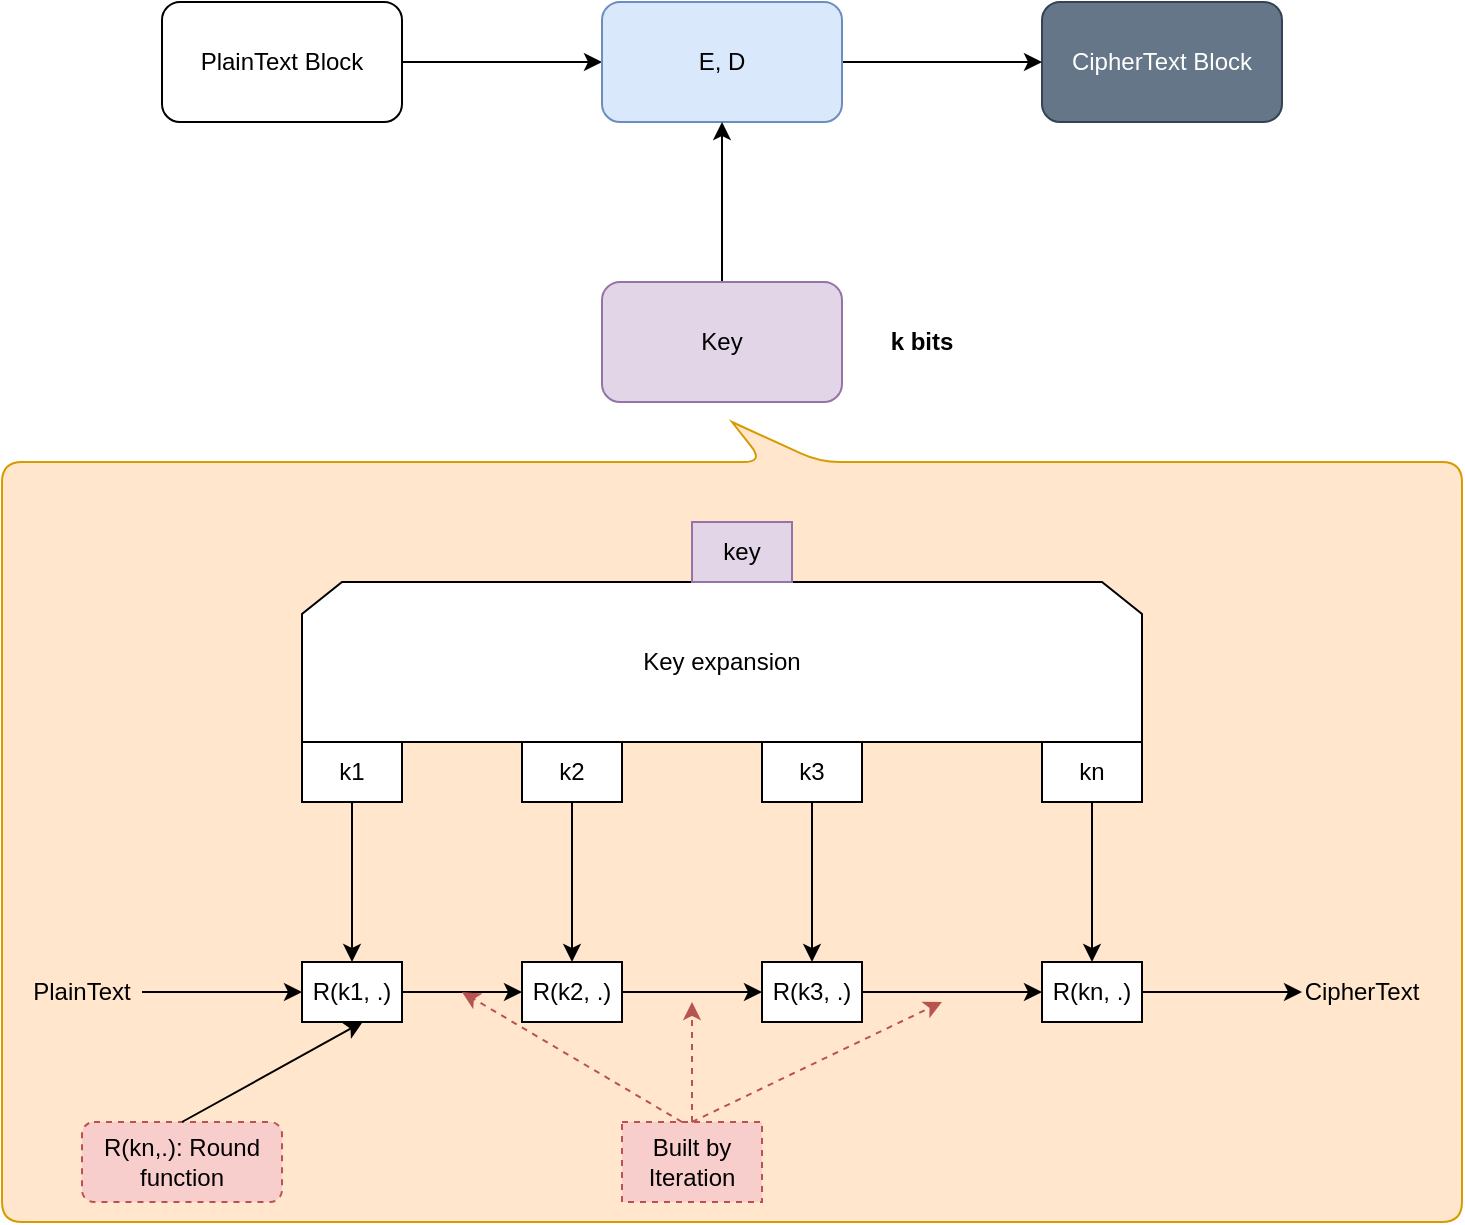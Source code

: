 <mxfile version="24.7.17">
  <diagram name="Page-1" id="WPhU2t0E94kaZn744OYN">
    <mxGraphModel dx="1364" dy="758" grid="1" gridSize="10" guides="1" tooltips="1" connect="1" arrows="1" fold="1" page="1" pageScale="1" pageWidth="850" pageHeight="1100" math="0" shadow="0">
      <root>
        <mxCell id="0" />
        <mxCell id="1" parent="0" />
        <mxCell id="BcccQLQgWYtOciiJbX3C-5" value="" style="edgeStyle=orthogonalEdgeStyle;rounded=0;orthogonalLoop=1;jettySize=auto;html=1;" edge="1" parent="1" source="BcccQLQgWYtOciiJbX3C-1" target="BcccQLQgWYtOciiJbX3C-3">
          <mxGeometry relative="1" as="geometry" />
        </mxCell>
        <mxCell id="BcccQLQgWYtOciiJbX3C-1" value="PlainText Block" style="rounded=1;whiteSpace=wrap;html=1;" vertex="1" parent="1">
          <mxGeometry x="170" y="160" width="120" height="60" as="geometry" />
        </mxCell>
        <mxCell id="BcccQLQgWYtOciiJbX3C-2" value="CipherText Block" style="rounded=1;whiteSpace=wrap;html=1;fillColor=#647687;fontColor=#ffffff;strokeColor=#314354;" vertex="1" parent="1">
          <mxGeometry x="610" y="160" width="120" height="60" as="geometry" />
        </mxCell>
        <mxCell id="BcccQLQgWYtOciiJbX3C-6" value="" style="edgeStyle=orthogonalEdgeStyle;rounded=0;orthogonalLoop=1;jettySize=auto;html=1;" edge="1" parent="1" source="BcccQLQgWYtOciiJbX3C-3" target="BcccQLQgWYtOciiJbX3C-2">
          <mxGeometry relative="1" as="geometry" />
        </mxCell>
        <mxCell id="BcccQLQgWYtOciiJbX3C-3" value="E, D" style="rounded=1;whiteSpace=wrap;html=1;fillColor=#dae8fc;strokeColor=#6c8ebf;" vertex="1" parent="1">
          <mxGeometry x="390" y="160" width="120" height="60" as="geometry" />
        </mxCell>
        <mxCell id="BcccQLQgWYtOciiJbX3C-8" value="" style="edgeStyle=orthogonalEdgeStyle;rounded=0;orthogonalLoop=1;jettySize=auto;html=1;" edge="1" parent="1" source="BcccQLQgWYtOciiJbX3C-7" target="BcccQLQgWYtOciiJbX3C-3">
          <mxGeometry relative="1" as="geometry" />
        </mxCell>
        <mxCell id="BcccQLQgWYtOciiJbX3C-7" value="Key" style="rounded=1;whiteSpace=wrap;html=1;fillColor=#e1d5e7;strokeColor=#9673a6;" vertex="1" parent="1">
          <mxGeometry x="390" y="300" width="120" height="60" as="geometry" />
        </mxCell>
        <mxCell id="BcccQLQgWYtOciiJbX3C-9" value="&lt;b&gt;k bits&lt;/b&gt;" style="text;html=1;align=center;verticalAlign=middle;whiteSpace=wrap;rounded=0;" vertex="1" parent="1">
          <mxGeometry x="520" y="315" width="60" height="30" as="geometry" />
        </mxCell>
        <mxCell id="BcccQLQgWYtOciiJbX3C-10" value="" style="shape=callout;whiteSpace=wrap;html=1;perimeter=calloutPerimeter;direction=west;size=20;position=0.44;base=28;fillColor=#ffe6cc;strokeColor=#d79b00;rounded=1;" vertex="1" parent="1">
          <mxGeometry x="90" y="370" width="730" height="400" as="geometry" />
        </mxCell>
        <mxCell id="BcccQLQgWYtOciiJbX3C-11" value="Key expansion" style="shape=loopLimit;whiteSpace=wrap;html=1;" vertex="1" parent="1">
          <mxGeometry x="240" y="450" width="420" height="80" as="geometry" />
        </mxCell>
        <mxCell id="BcccQLQgWYtOciiJbX3C-12" value="key" style="rounded=0;whiteSpace=wrap;html=1;fillColor=#e1d5e7;strokeColor=#9673a6;" vertex="1" parent="1">
          <mxGeometry x="435" y="420" width="50" height="30" as="geometry" />
        </mxCell>
        <mxCell id="BcccQLQgWYtOciiJbX3C-21" value="" style="edgeStyle=orthogonalEdgeStyle;rounded=0;orthogonalLoop=1;jettySize=auto;html=1;" edge="1" parent="1" source="BcccQLQgWYtOciiJbX3C-13" target="BcccQLQgWYtOciiJbX3C-17">
          <mxGeometry relative="1" as="geometry" />
        </mxCell>
        <mxCell id="BcccQLQgWYtOciiJbX3C-13" value="k1" style="rounded=0;whiteSpace=wrap;html=1;" vertex="1" parent="1">
          <mxGeometry x="240" y="530" width="50" height="30" as="geometry" />
        </mxCell>
        <mxCell id="BcccQLQgWYtOciiJbX3C-22" value="" style="edgeStyle=orthogonalEdgeStyle;rounded=0;orthogonalLoop=1;jettySize=auto;html=1;" edge="1" parent="1" source="BcccQLQgWYtOciiJbX3C-14" target="BcccQLQgWYtOciiJbX3C-18">
          <mxGeometry relative="1" as="geometry" />
        </mxCell>
        <mxCell id="BcccQLQgWYtOciiJbX3C-14" value="k2" style="rounded=0;whiteSpace=wrap;html=1;" vertex="1" parent="1">
          <mxGeometry x="350" y="530" width="50" height="30" as="geometry" />
        </mxCell>
        <mxCell id="BcccQLQgWYtOciiJbX3C-23" value="" style="edgeStyle=orthogonalEdgeStyle;rounded=0;orthogonalLoop=1;jettySize=auto;html=1;" edge="1" parent="1" source="BcccQLQgWYtOciiJbX3C-15" target="BcccQLQgWYtOciiJbX3C-19">
          <mxGeometry relative="1" as="geometry" />
        </mxCell>
        <mxCell id="BcccQLQgWYtOciiJbX3C-15" value="k3" style="rounded=0;whiteSpace=wrap;html=1;" vertex="1" parent="1">
          <mxGeometry x="470" y="530" width="50" height="30" as="geometry" />
        </mxCell>
        <mxCell id="BcccQLQgWYtOciiJbX3C-24" value="" style="edgeStyle=orthogonalEdgeStyle;rounded=0;orthogonalLoop=1;jettySize=auto;html=1;" edge="1" parent="1" source="BcccQLQgWYtOciiJbX3C-16" target="BcccQLQgWYtOciiJbX3C-20">
          <mxGeometry relative="1" as="geometry" />
        </mxCell>
        <mxCell id="BcccQLQgWYtOciiJbX3C-16" value="kn" style="rounded=0;whiteSpace=wrap;html=1;" vertex="1" parent="1">
          <mxGeometry x="610" y="530" width="50" height="30" as="geometry" />
        </mxCell>
        <mxCell id="BcccQLQgWYtOciiJbX3C-27" value="" style="edgeStyle=orthogonalEdgeStyle;rounded=0;orthogonalLoop=1;jettySize=auto;html=1;" edge="1" parent="1" source="BcccQLQgWYtOciiJbX3C-17" target="BcccQLQgWYtOciiJbX3C-18">
          <mxGeometry relative="1" as="geometry" />
        </mxCell>
        <mxCell id="BcccQLQgWYtOciiJbX3C-17" value="R(k1, .)" style="rounded=0;whiteSpace=wrap;html=1;" vertex="1" parent="1">
          <mxGeometry x="240" y="640" width="50" height="30" as="geometry" />
        </mxCell>
        <mxCell id="BcccQLQgWYtOciiJbX3C-28" value="" style="edgeStyle=orthogonalEdgeStyle;rounded=0;orthogonalLoop=1;jettySize=auto;html=1;" edge="1" parent="1" source="BcccQLQgWYtOciiJbX3C-18" target="BcccQLQgWYtOciiJbX3C-19">
          <mxGeometry relative="1" as="geometry" />
        </mxCell>
        <mxCell id="BcccQLQgWYtOciiJbX3C-18" value="R(k2, .)" style="rounded=0;whiteSpace=wrap;html=1;" vertex="1" parent="1">
          <mxGeometry x="350" y="640" width="50" height="30" as="geometry" />
        </mxCell>
        <mxCell id="BcccQLQgWYtOciiJbX3C-29" value="" style="edgeStyle=orthogonalEdgeStyle;rounded=0;orthogonalLoop=1;jettySize=auto;html=1;" edge="1" parent="1" source="BcccQLQgWYtOciiJbX3C-19" target="BcccQLQgWYtOciiJbX3C-20">
          <mxGeometry relative="1" as="geometry" />
        </mxCell>
        <mxCell id="BcccQLQgWYtOciiJbX3C-19" value="R(k3, .)" style="rounded=0;whiteSpace=wrap;html=1;" vertex="1" parent="1">
          <mxGeometry x="470" y="640" width="50" height="30" as="geometry" />
        </mxCell>
        <mxCell id="BcccQLQgWYtOciiJbX3C-31" value="" style="edgeStyle=orthogonalEdgeStyle;rounded=0;orthogonalLoop=1;jettySize=auto;html=1;" edge="1" parent="1" source="BcccQLQgWYtOciiJbX3C-20" target="BcccQLQgWYtOciiJbX3C-30">
          <mxGeometry relative="1" as="geometry" />
        </mxCell>
        <mxCell id="BcccQLQgWYtOciiJbX3C-20" value="R(kn, .)" style="rounded=0;whiteSpace=wrap;html=1;" vertex="1" parent="1">
          <mxGeometry x="610" y="640" width="50" height="30" as="geometry" />
        </mxCell>
        <mxCell id="BcccQLQgWYtOciiJbX3C-26" value="" style="edgeStyle=orthogonalEdgeStyle;rounded=0;orthogonalLoop=1;jettySize=auto;html=1;" edge="1" parent="1" source="BcccQLQgWYtOciiJbX3C-25" target="BcccQLQgWYtOciiJbX3C-17">
          <mxGeometry relative="1" as="geometry" />
        </mxCell>
        <mxCell id="BcccQLQgWYtOciiJbX3C-25" value="PlainText" style="text;html=1;align=center;verticalAlign=middle;whiteSpace=wrap;rounded=0;" vertex="1" parent="1">
          <mxGeometry x="100" y="640" width="60" height="30" as="geometry" />
        </mxCell>
        <mxCell id="BcccQLQgWYtOciiJbX3C-30" value="CipherText" style="text;html=1;align=center;verticalAlign=middle;whiteSpace=wrap;rounded=0;" vertex="1" parent="1">
          <mxGeometry x="740" y="640" width="60" height="30" as="geometry" />
        </mxCell>
        <mxCell id="BcccQLQgWYtOciiJbX3C-32" value="Built by Iteration" style="text;html=1;align=center;verticalAlign=middle;whiteSpace=wrap;rounded=0;fillColor=#f8cecc;strokeColor=#b85450;dashed=1;" vertex="1" parent="1">
          <mxGeometry x="400" y="720" width="70" height="40" as="geometry" />
        </mxCell>
        <mxCell id="BcccQLQgWYtOciiJbX3C-33" value="" style="endArrow=classic;html=1;rounded=0;dashed=1;fillColor=#f8cecc;strokeColor=#b85450;" edge="1" parent="1">
          <mxGeometry width="50" height="50" relative="1" as="geometry">
            <mxPoint x="430" y="720" as="sourcePoint" />
            <mxPoint x="320" y="655" as="targetPoint" />
          </mxGeometry>
        </mxCell>
        <mxCell id="BcccQLQgWYtOciiJbX3C-34" value="" style="endArrow=classic;html=1;rounded=0;exitX=0.5;exitY=0;exitDx=0;exitDy=0;dashed=1;fillColor=#f8cecc;strokeColor=#b85450;" edge="1" parent="1" source="BcccQLQgWYtOciiJbX3C-32">
          <mxGeometry width="50" height="50" relative="1" as="geometry">
            <mxPoint x="360" y="650" as="sourcePoint" />
            <mxPoint x="435" y="660" as="targetPoint" />
          </mxGeometry>
        </mxCell>
        <mxCell id="BcccQLQgWYtOciiJbX3C-35" value="" style="endArrow=classic;html=1;rounded=0;exitX=0.5;exitY=0;exitDx=0;exitDy=0;dashed=1;fillColor=#f8cecc;strokeColor=#b85450;" edge="1" parent="1" source="BcccQLQgWYtOciiJbX3C-32">
          <mxGeometry width="50" height="50" relative="1" as="geometry">
            <mxPoint x="360" y="650" as="sourcePoint" />
            <mxPoint x="560" y="660" as="targetPoint" />
          </mxGeometry>
        </mxCell>
        <mxCell id="BcccQLQgWYtOciiJbX3C-38" value="R(kn,.): Round function" style="rounded=1;whiteSpace=wrap;html=1;fillColor=#f8cecc;strokeColor=#b85450;dashed=1;" vertex="1" parent="1">
          <mxGeometry x="130" y="720" width="100" height="40" as="geometry" />
        </mxCell>
        <mxCell id="BcccQLQgWYtOciiJbX3C-39" value="" style="endArrow=classic;html=1;rounded=0;exitX=0.5;exitY=0;exitDx=0;exitDy=0;entryX=0.753;entryY=0.25;entryDx=0;entryDy=0;entryPerimeter=0;" edge="1" parent="1" source="BcccQLQgWYtOciiJbX3C-38" target="BcccQLQgWYtOciiJbX3C-10">
          <mxGeometry width="50" height="50" relative="1" as="geometry">
            <mxPoint x="360" y="530" as="sourcePoint" />
            <mxPoint x="410" y="480" as="targetPoint" />
          </mxGeometry>
        </mxCell>
      </root>
    </mxGraphModel>
  </diagram>
</mxfile>
